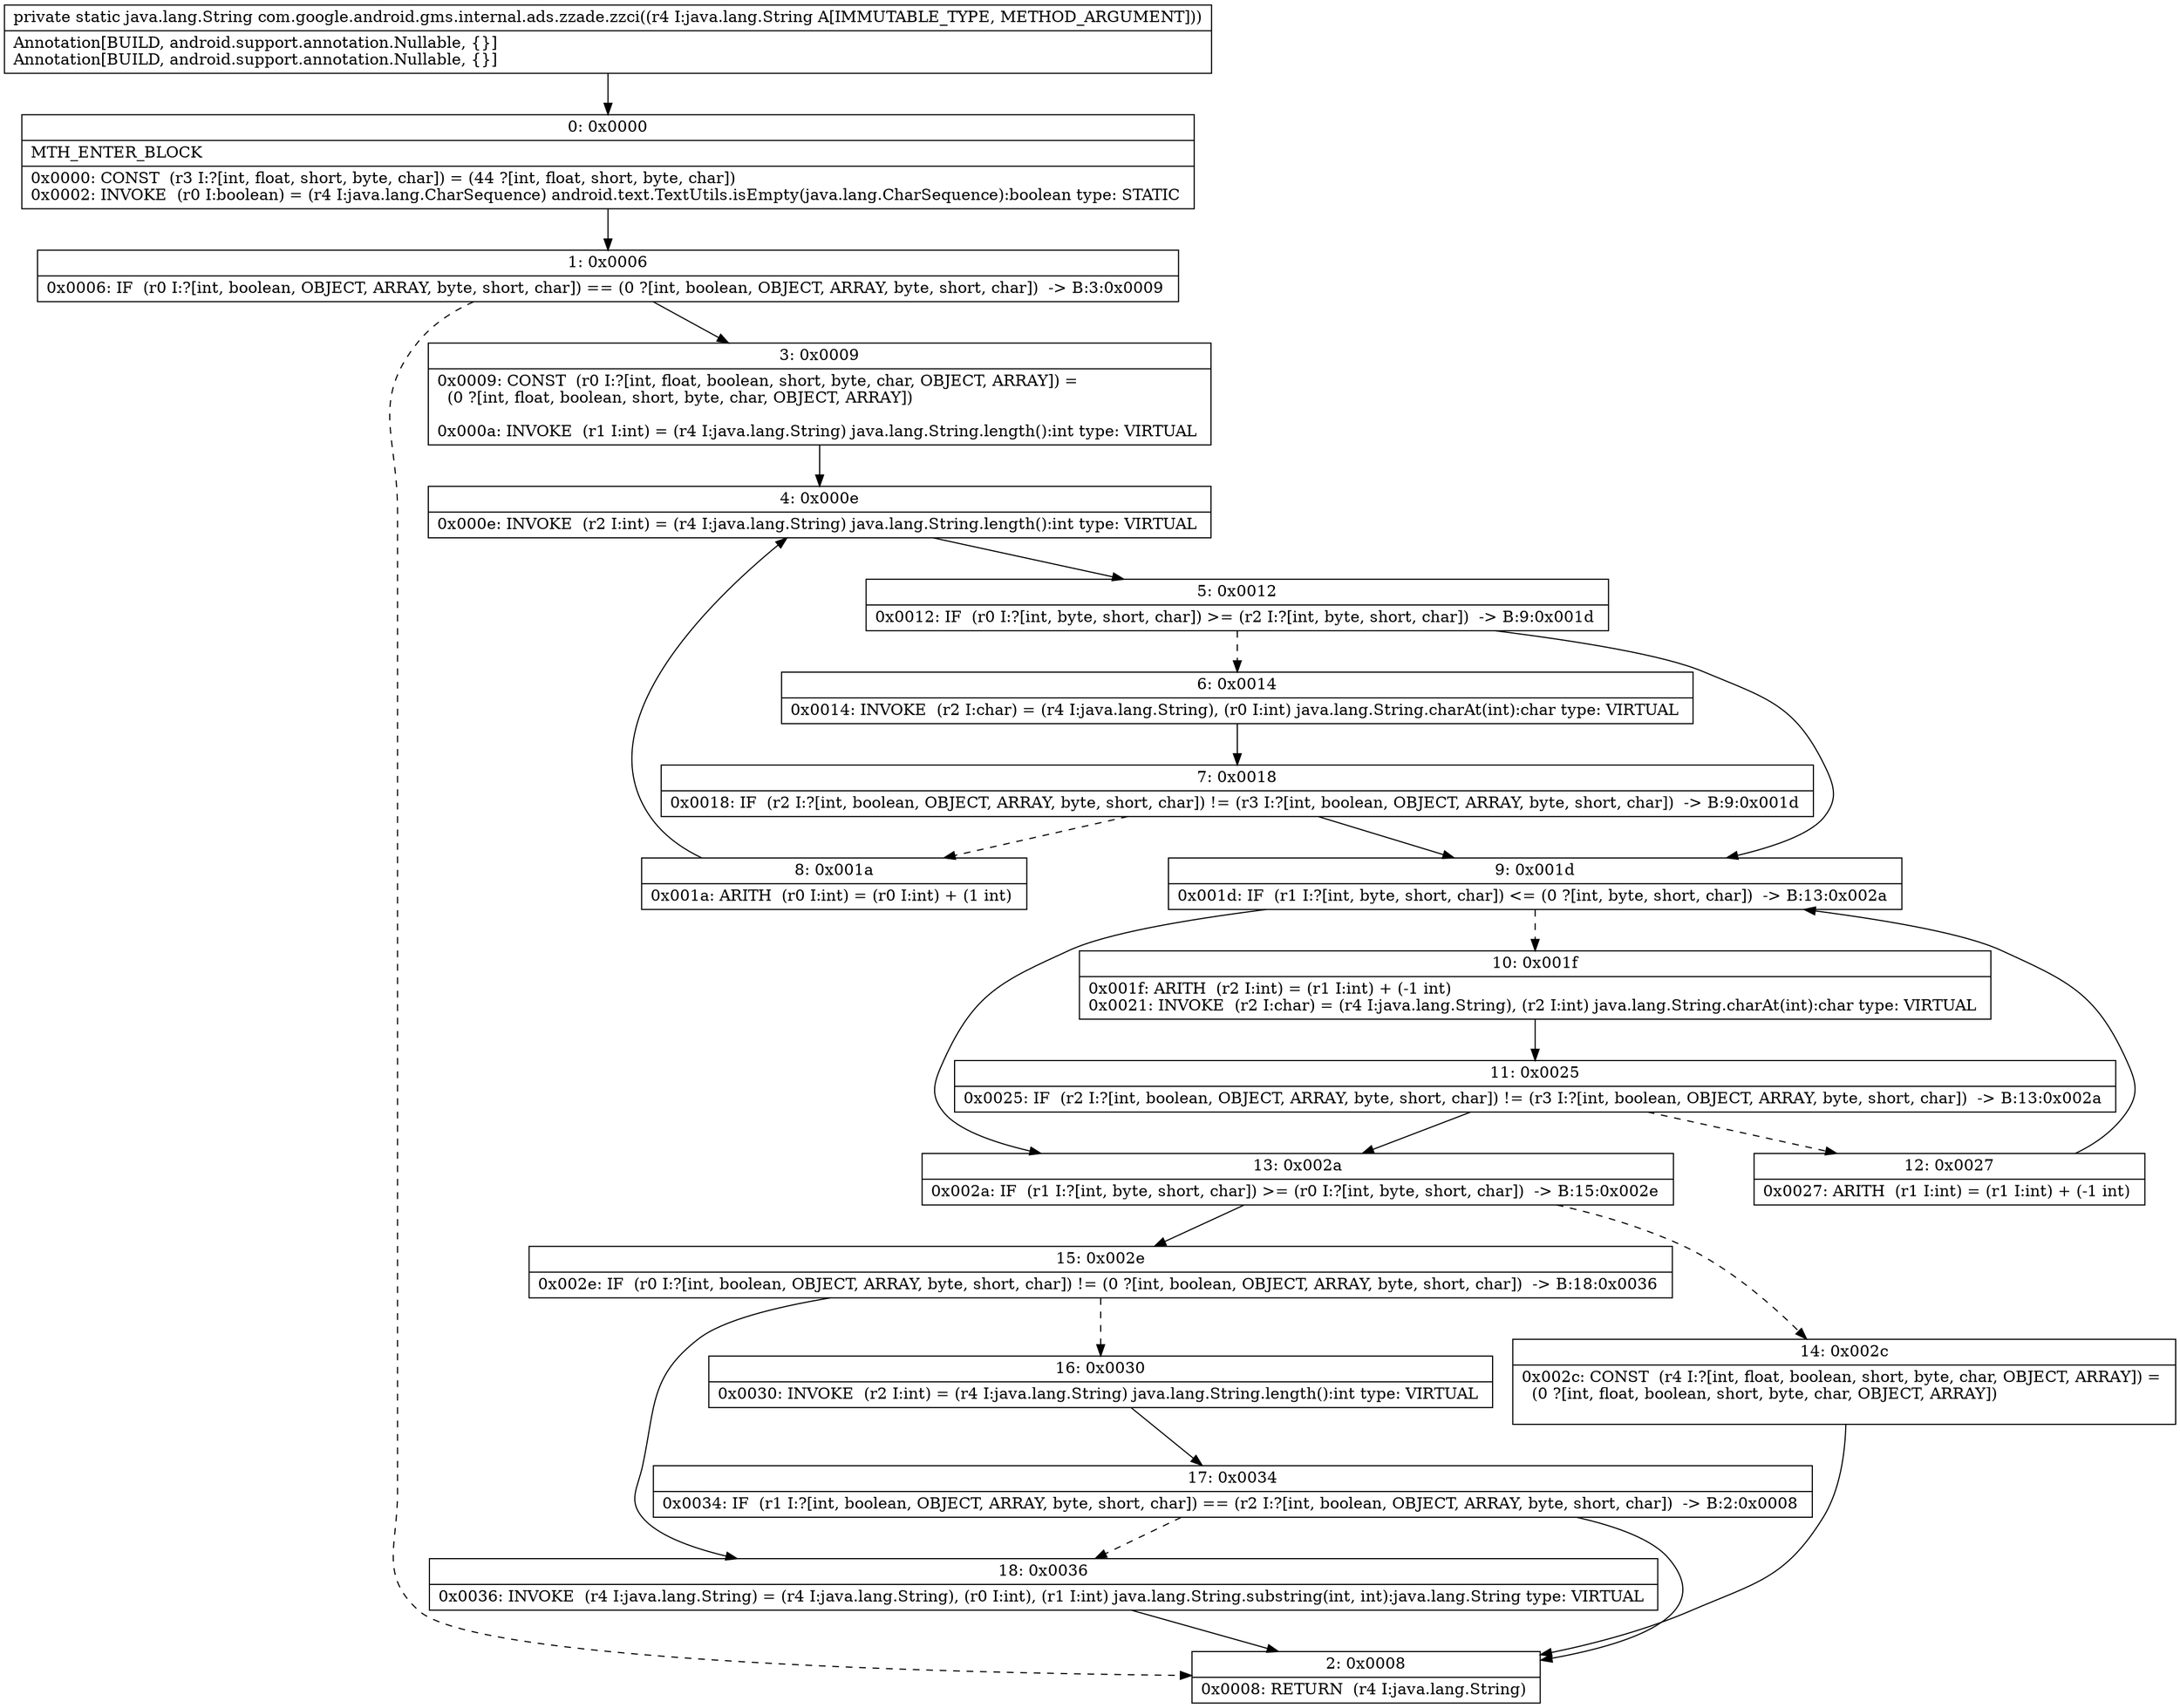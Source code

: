digraph "CFG forcom.google.android.gms.internal.ads.zzade.zzci(Ljava\/lang\/String;)Ljava\/lang\/String;" {
Node_0 [shape=record,label="{0\:\ 0x0000|MTH_ENTER_BLOCK\l|0x0000: CONST  (r3 I:?[int, float, short, byte, char]) = (44 ?[int, float, short, byte, char]) \l0x0002: INVOKE  (r0 I:boolean) = (r4 I:java.lang.CharSequence) android.text.TextUtils.isEmpty(java.lang.CharSequence):boolean type: STATIC \l}"];
Node_1 [shape=record,label="{1\:\ 0x0006|0x0006: IF  (r0 I:?[int, boolean, OBJECT, ARRAY, byte, short, char]) == (0 ?[int, boolean, OBJECT, ARRAY, byte, short, char])  \-\> B:3:0x0009 \l}"];
Node_2 [shape=record,label="{2\:\ 0x0008|0x0008: RETURN  (r4 I:java.lang.String) \l}"];
Node_3 [shape=record,label="{3\:\ 0x0009|0x0009: CONST  (r0 I:?[int, float, boolean, short, byte, char, OBJECT, ARRAY]) = \l  (0 ?[int, float, boolean, short, byte, char, OBJECT, ARRAY])\l \l0x000a: INVOKE  (r1 I:int) = (r4 I:java.lang.String) java.lang.String.length():int type: VIRTUAL \l}"];
Node_4 [shape=record,label="{4\:\ 0x000e|0x000e: INVOKE  (r2 I:int) = (r4 I:java.lang.String) java.lang.String.length():int type: VIRTUAL \l}"];
Node_5 [shape=record,label="{5\:\ 0x0012|0x0012: IF  (r0 I:?[int, byte, short, char]) \>= (r2 I:?[int, byte, short, char])  \-\> B:9:0x001d \l}"];
Node_6 [shape=record,label="{6\:\ 0x0014|0x0014: INVOKE  (r2 I:char) = (r4 I:java.lang.String), (r0 I:int) java.lang.String.charAt(int):char type: VIRTUAL \l}"];
Node_7 [shape=record,label="{7\:\ 0x0018|0x0018: IF  (r2 I:?[int, boolean, OBJECT, ARRAY, byte, short, char]) != (r3 I:?[int, boolean, OBJECT, ARRAY, byte, short, char])  \-\> B:9:0x001d \l}"];
Node_8 [shape=record,label="{8\:\ 0x001a|0x001a: ARITH  (r0 I:int) = (r0 I:int) + (1 int) \l}"];
Node_9 [shape=record,label="{9\:\ 0x001d|0x001d: IF  (r1 I:?[int, byte, short, char]) \<= (0 ?[int, byte, short, char])  \-\> B:13:0x002a \l}"];
Node_10 [shape=record,label="{10\:\ 0x001f|0x001f: ARITH  (r2 I:int) = (r1 I:int) + (\-1 int) \l0x0021: INVOKE  (r2 I:char) = (r4 I:java.lang.String), (r2 I:int) java.lang.String.charAt(int):char type: VIRTUAL \l}"];
Node_11 [shape=record,label="{11\:\ 0x0025|0x0025: IF  (r2 I:?[int, boolean, OBJECT, ARRAY, byte, short, char]) != (r3 I:?[int, boolean, OBJECT, ARRAY, byte, short, char])  \-\> B:13:0x002a \l}"];
Node_12 [shape=record,label="{12\:\ 0x0027|0x0027: ARITH  (r1 I:int) = (r1 I:int) + (\-1 int) \l}"];
Node_13 [shape=record,label="{13\:\ 0x002a|0x002a: IF  (r1 I:?[int, byte, short, char]) \>= (r0 I:?[int, byte, short, char])  \-\> B:15:0x002e \l}"];
Node_14 [shape=record,label="{14\:\ 0x002c|0x002c: CONST  (r4 I:?[int, float, boolean, short, byte, char, OBJECT, ARRAY]) = \l  (0 ?[int, float, boolean, short, byte, char, OBJECT, ARRAY])\l \l}"];
Node_15 [shape=record,label="{15\:\ 0x002e|0x002e: IF  (r0 I:?[int, boolean, OBJECT, ARRAY, byte, short, char]) != (0 ?[int, boolean, OBJECT, ARRAY, byte, short, char])  \-\> B:18:0x0036 \l}"];
Node_16 [shape=record,label="{16\:\ 0x0030|0x0030: INVOKE  (r2 I:int) = (r4 I:java.lang.String) java.lang.String.length():int type: VIRTUAL \l}"];
Node_17 [shape=record,label="{17\:\ 0x0034|0x0034: IF  (r1 I:?[int, boolean, OBJECT, ARRAY, byte, short, char]) == (r2 I:?[int, boolean, OBJECT, ARRAY, byte, short, char])  \-\> B:2:0x0008 \l}"];
Node_18 [shape=record,label="{18\:\ 0x0036|0x0036: INVOKE  (r4 I:java.lang.String) = (r4 I:java.lang.String), (r0 I:int), (r1 I:int) java.lang.String.substring(int, int):java.lang.String type: VIRTUAL \l}"];
MethodNode[shape=record,label="{private static java.lang.String com.google.android.gms.internal.ads.zzade.zzci((r4 I:java.lang.String A[IMMUTABLE_TYPE, METHOD_ARGUMENT]))  | Annotation[BUILD, android.support.annotation.Nullable, \{\}]\lAnnotation[BUILD, android.support.annotation.Nullable, \{\}]\l}"];
MethodNode -> Node_0;
Node_0 -> Node_1;
Node_1 -> Node_2[style=dashed];
Node_1 -> Node_3;
Node_3 -> Node_4;
Node_4 -> Node_5;
Node_5 -> Node_6[style=dashed];
Node_5 -> Node_9;
Node_6 -> Node_7;
Node_7 -> Node_8[style=dashed];
Node_7 -> Node_9;
Node_8 -> Node_4;
Node_9 -> Node_10[style=dashed];
Node_9 -> Node_13;
Node_10 -> Node_11;
Node_11 -> Node_12[style=dashed];
Node_11 -> Node_13;
Node_12 -> Node_9;
Node_13 -> Node_14[style=dashed];
Node_13 -> Node_15;
Node_14 -> Node_2;
Node_15 -> Node_16[style=dashed];
Node_15 -> Node_18;
Node_16 -> Node_17;
Node_17 -> Node_2;
Node_17 -> Node_18[style=dashed];
Node_18 -> Node_2;
}


